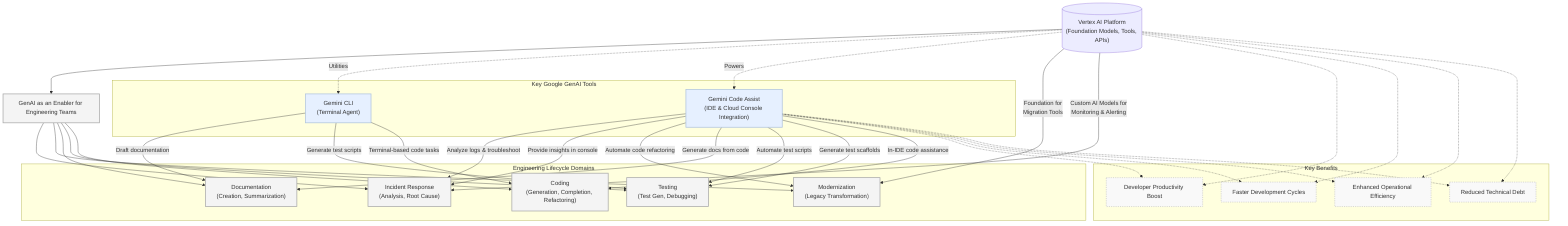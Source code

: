 graph TD
    %% Define Node Styles
    classDef gray fill:#f4f4f4,stroke:#aaa,stroke-width:2px
    classDef blue fill:#e6f0ff,stroke:#b0c4de,stroke-width:2px
    classDef benefits fill:#f9f9f9,stroke:#ccc,stroke-dasharray: 3 3,stroke-width:2px

    %% Define Top-Level Nodes
    GenAI_Enabler["GenAI as an Enabler for Engineering Teams"]
    VertexAI[("Vertex AI Platform<br>(Foundation Models, Tools, APIs)")]

    %% Subgraph: Key Tools
    subgraph Key Google GenAI Tools
        GeminiCLI["Gemini CLI<br>(Terminal Agent)"]
        GeminiCodeAssist["Gemini Code Assist<br>(IDE & Cloud Console Integration)"]
    end

    %% Subgraph: Lifecycle Domains
    subgraph Engineering Lifecycle Domains
        IncidentResponse["Incident Response<br>(Analysis, Root Cause)"]
        Modernization["Modernization<br>(Legacy Transformation)"]
        Documentation["Documentation<br>(Creation, Summarization)"]
        Testing["Testing<br>(Test Gen, Debugging)"]
        Coding["Coding<br>(Generation, Completion, Refactoring)"]
    end

    %% Subgraph: Key Benefits
    subgraph Key Benefits
        Benefit1["Developer Productivity Boost"]
        Benefit2["Faster Development Cycles"]
        Benefit3["Enhanced Operational Efficiency"]
        Benefit4["Reduced Technical Debt"]
    end

    %% Apply Styles
    class GenAI_Enabler gray
    class IncidentResponse,Modernization,Documentation,Testing,Coding gray
    class GeminiCLI,GeminiCodeAssist blue
    class Benefit1,Benefit2,Benefit3,Benefit4 benefits

    %% Define Connections
    
    %% Vertex AI Connections
    VertexAI --> GenAI_Enabler
    VertexAI -. "Utilities" .-> GeminiCLI
    VertexAI -. "Powers" .-> GeminiCodeAssist
    VertexAI -- "Foundation for<br>Migration Tools" --> Modernization
    VertexAI -- "Custom AI Models for<br>Monitoring & Alerting" --> IncidentResponse
    VertexAI -.-> Benefit1
    VertexAI -.-> Benefit2
    VertexAI -.-> Benefit3
    VertexAI -.-> Benefit4

    %% GenAI Enabler Connections
    GenAI_Enabler --> IncidentResponse
    GenAI_Enabler --> Modernization
    GenAI_Enabler --> Documentation
    GenAI_Enabler --> Testing
    GenAI_Enabler --> Coding

    %% Gemini CLI Connections
    GeminiCLI -- "Draft documentation" --> Documentation
    GeminiCLI -- "Generate test scripts" --> Testing
    GeminiCLI -- "Terminal-based code tasks" --> Coding

    %% Gemini Code Assist Connections
    GeminiCodeAssist -- "Analyze logs & troubleshoot" --> IncidentResponse
    GeminiCodeAssist -- "Provide insights in console" --> IncidentResponse
    GeminiCodeAssist -- "Automate code refactoring" --> Modernization
    GeminiCodeAssist -- "Generate docs from code" --> Documentation
    GeminiCodeAssist -- "Automate test scripts" --> Testing
    GeminiCodeAssist -- "Generate test scaffolds" --> Testing
    GeminiCodeAssist -- "In-IDE code assistance" --> Coding
    GeminiCodeAssist -.-> Benefit1
    GeminiCodeAssist -.-> Benefit2
    GeminiCodeAssist -.-> Benefit3
    GeminiCodeAssist -.-> Benefit4
